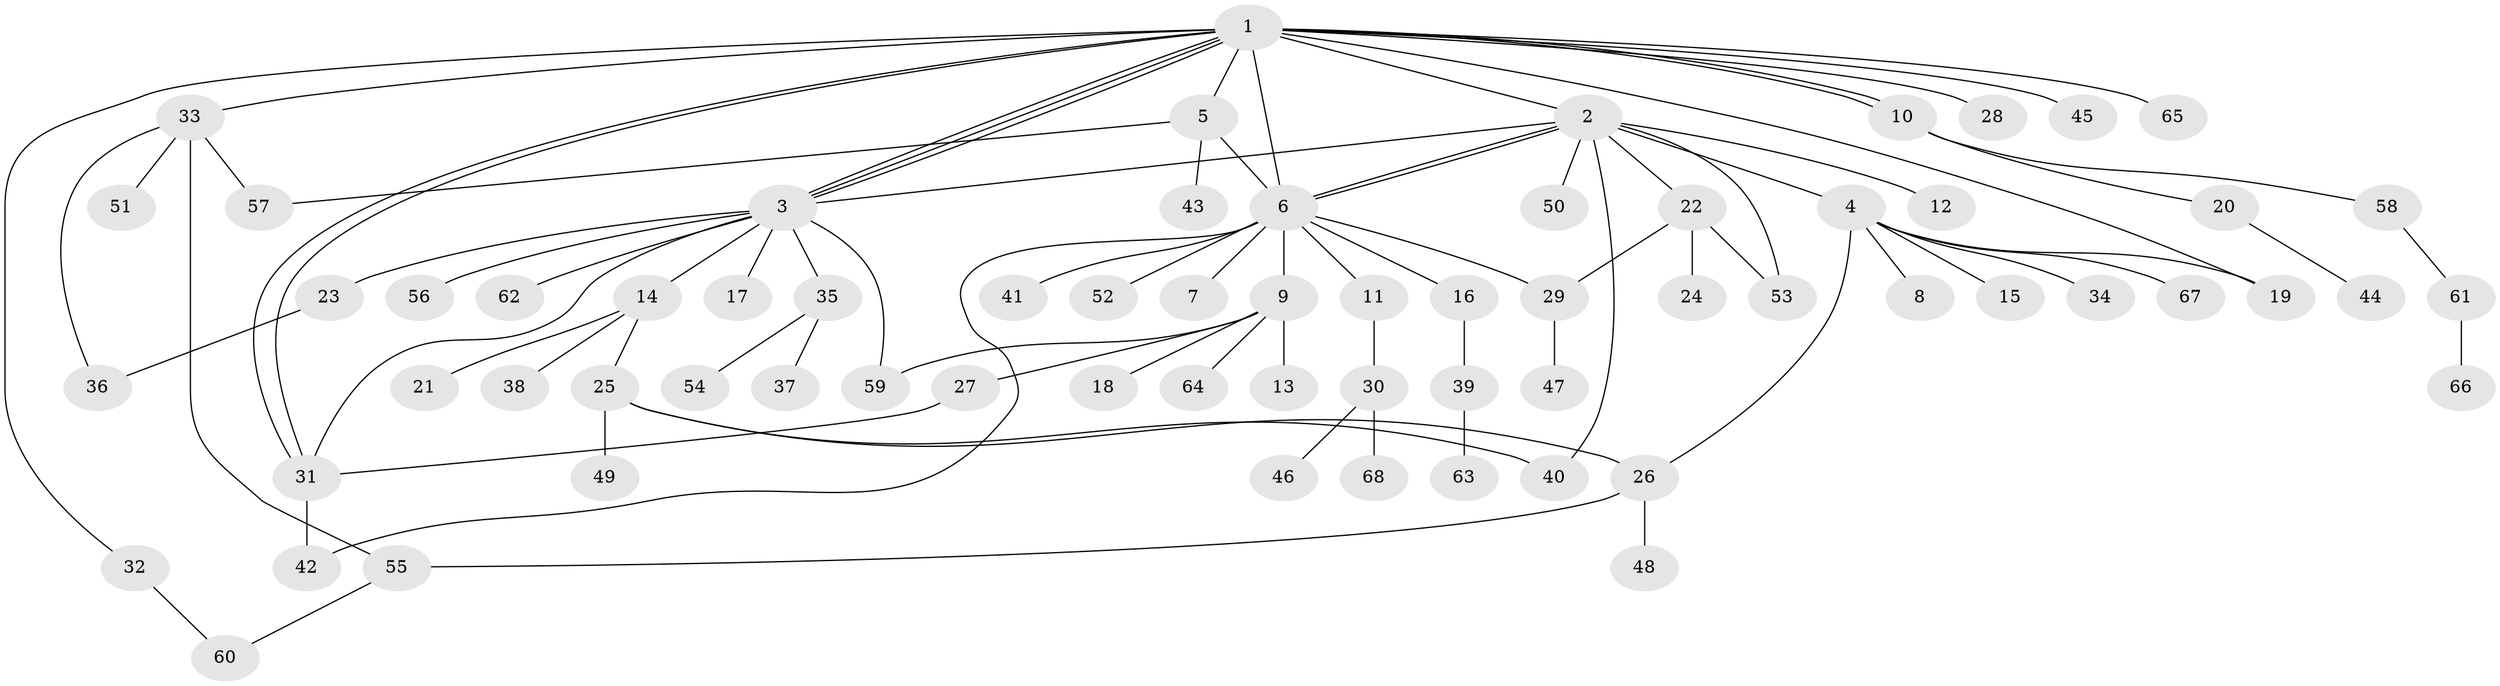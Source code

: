// coarse degree distribution, {14: 0.02040816326530612, 9: 0.02040816326530612, 11: 0.04081632653061224, 6: 0.061224489795918366, 4: 0.061224489795918366, 1: 0.46938775510204084, 2: 0.24489795918367346, 3: 0.061224489795918366, 5: 0.02040816326530612}
// Generated by graph-tools (version 1.1) at 2025/51/02/27/25 19:51:56]
// undirected, 68 vertices, 88 edges
graph export_dot {
graph [start="1"]
  node [color=gray90,style=filled];
  1;
  2;
  3;
  4;
  5;
  6;
  7;
  8;
  9;
  10;
  11;
  12;
  13;
  14;
  15;
  16;
  17;
  18;
  19;
  20;
  21;
  22;
  23;
  24;
  25;
  26;
  27;
  28;
  29;
  30;
  31;
  32;
  33;
  34;
  35;
  36;
  37;
  38;
  39;
  40;
  41;
  42;
  43;
  44;
  45;
  46;
  47;
  48;
  49;
  50;
  51;
  52;
  53;
  54;
  55;
  56;
  57;
  58;
  59;
  60;
  61;
  62;
  63;
  64;
  65;
  66;
  67;
  68;
  1 -- 2;
  1 -- 3;
  1 -- 3;
  1 -- 3;
  1 -- 5;
  1 -- 6;
  1 -- 10;
  1 -- 10;
  1 -- 19;
  1 -- 28;
  1 -- 31;
  1 -- 31;
  1 -- 32;
  1 -- 33;
  1 -- 45;
  1 -- 65;
  2 -- 3;
  2 -- 4;
  2 -- 6;
  2 -- 6;
  2 -- 12;
  2 -- 22;
  2 -- 40;
  2 -- 50;
  2 -- 53;
  3 -- 14;
  3 -- 17;
  3 -- 23;
  3 -- 31;
  3 -- 35;
  3 -- 56;
  3 -- 59;
  3 -- 62;
  4 -- 8;
  4 -- 15;
  4 -- 19;
  4 -- 26;
  4 -- 34;
  4 -- 67;
  5 -- 6;
  5 -- 43;
  5 -- 57;
  6 -- 7;
  6 -- 9;
  6 -- 11;
  6 -- 16;
  6 -- 29;
  6 -- 41;
  6 -- 42;
  6 -- 52;
  9 -- 13;
  9 -- 18;
  9 -- 27;
  9 -- 59;
  9 -- 64;
  10 -- 20;
  10 -- 58;
  11 -- 30;
  14 -- 21;
  14 -- 25;
  14 -- 38;
  16 -- 39;
  20 -- 44;
  22 -- 24;
  22 -- 29;
  22 -- 53;
  23 -- 36;
  25 -- 26;
  25 -- 40;
  25 -- 49;
  26 -- 48;
  26 -- 55;
  27 -- 31;
  29 -- 47;
  30 -- 46;
  30 -- 68;
  31 -- 42;
  32 -- 60;
  33 -- 36;
  33 -- 51;
  33 -- 55;
  33 -- 57;
  35 -- 37;
  35 -- 54;
  39 -- 63;
  55 -- 60;
  58 -- 61;
  61 -- 66;
}
